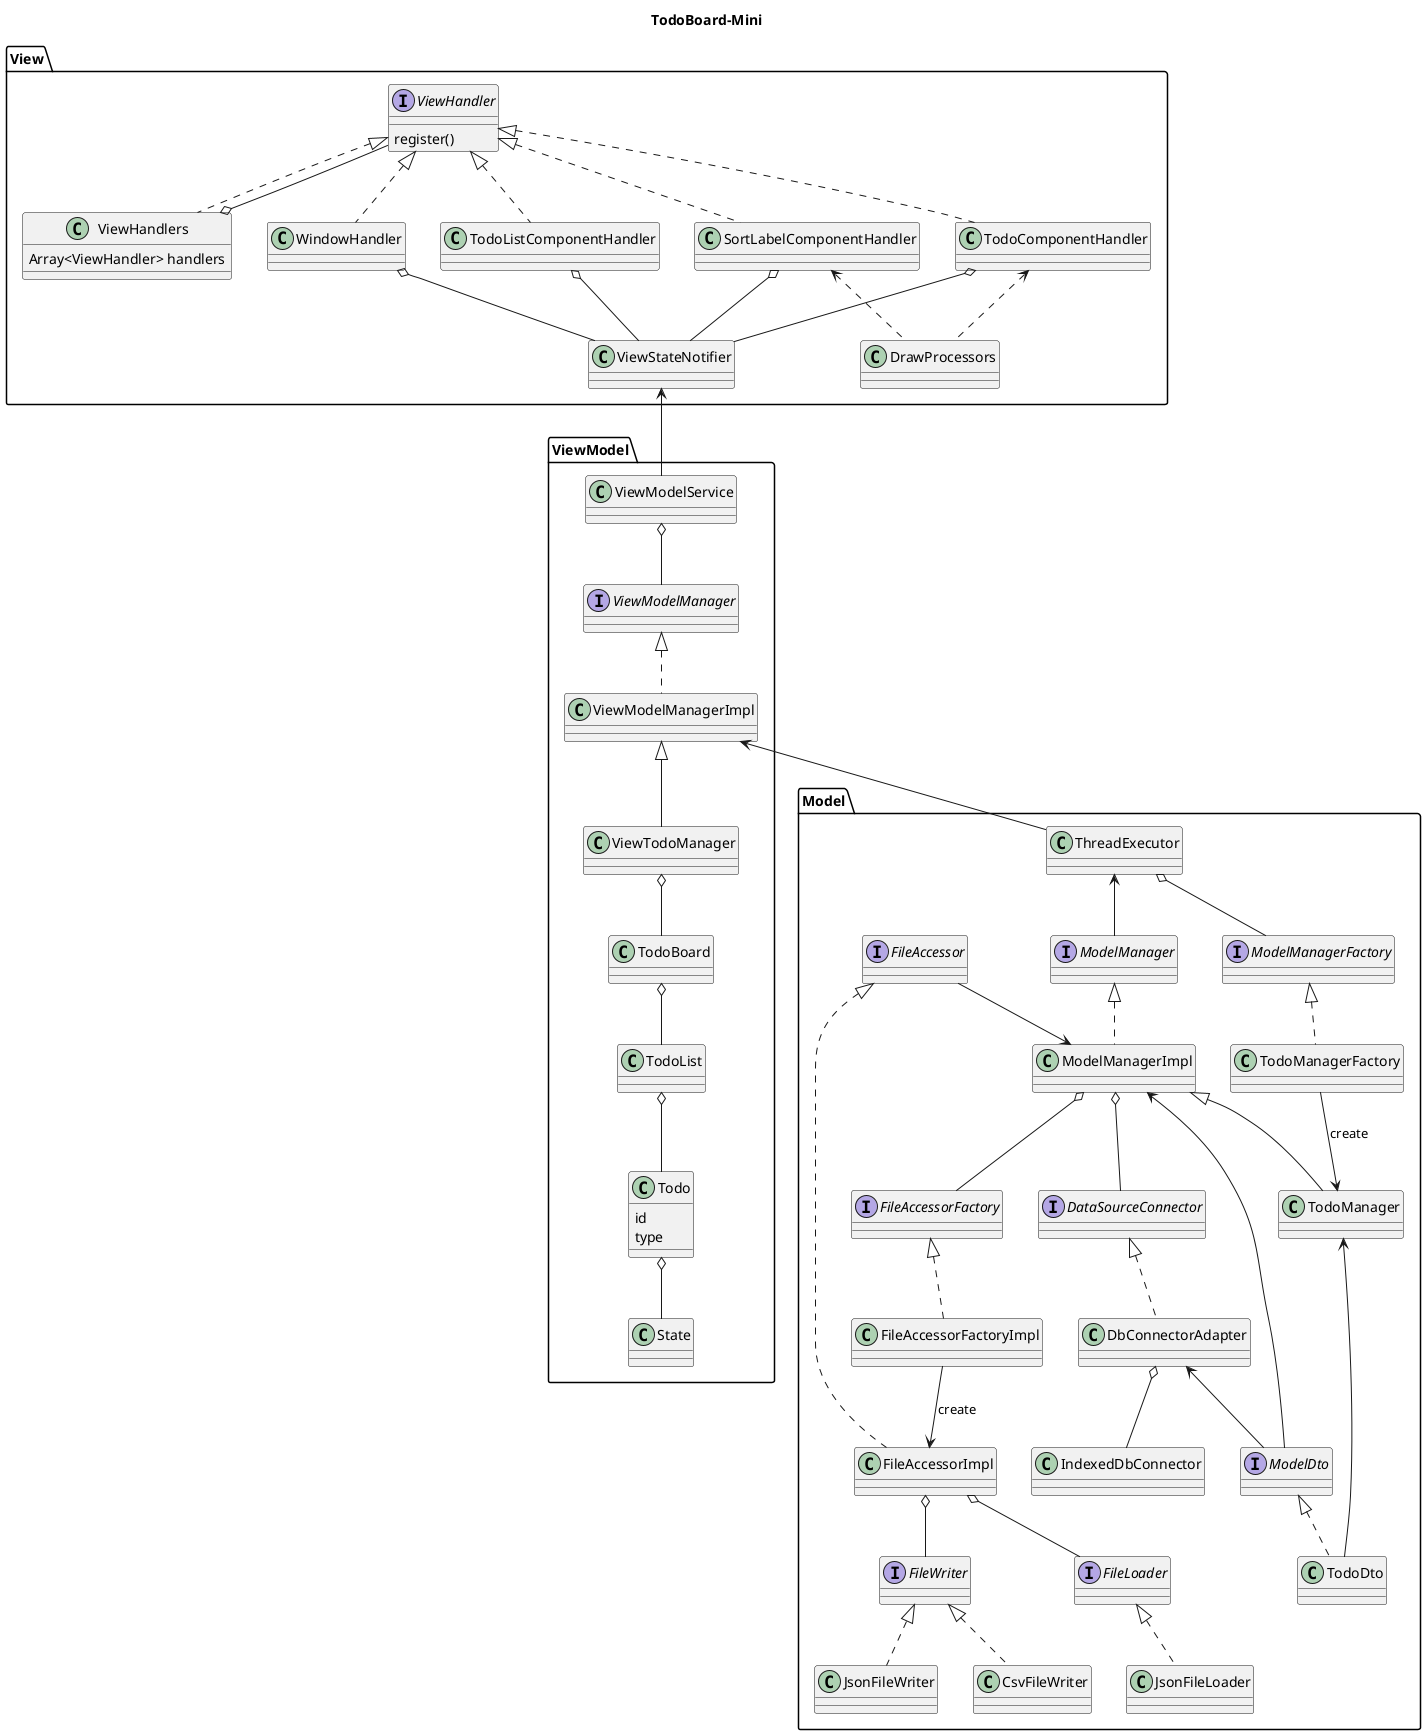 @startuml
title TodoBoard-Mini

package "View" {
  interface ViewHandler {
    register()
  }

  class ViewHandlers  implements ViewHandler {
    Array<ViewHandler> handlers
  }
  class WindowHandler implements ViewHandler
  class TodoComponentHandler implements ViewHandler
  class TodoListComponentHandler implements ViewHandler
  class SortLabelComponentHandler implements ViewHandler
  class DrawProcessors

  ViewHandlers o-- ViewHandler
  WindowHandler o-- ViewStateNotifier
  TodoComponentHandler o-- ViewStateNotifier
  TodoListComponentHandler o-- ViewStateNotifier
  SortLabelComponentHandler o-- ViewStateNotifier

  TodoComponentHandler <.. DrawProcessors
  SortLabelComponentHandler <.. DrawProcessors
}

package "ViewModel" {
  ViewStateNotifier <-- ViewModelService

  class Todo {
    id
    type
  }
  class State
  class ViewModelService
  interface ViewModelManager
  class ViewModelManagerImpl
  class ViewTodoManager
  ViewModelService o-- ViewModelManager
  ViewModelManager <|.. ViewModelManagerImpl
  ViewModelManagerImpl <|-- ViewTodoManager
  ViewTodoManager o-- TodoBoard
  TodoBoard o-- TodoList
  TodoList o-- Todo
  Todo o-- State
}

' ViewTodoManager --> ModelManager

package "Model" {
  class ThreadExecutor
  ViewModelManagerImpl <-- ThreadExecutor
  ThreadExecutor o-- ModelManagerFactory
  ThreadExecutor <-- ModelManager

  interface ModelManager
  interface ModelManagerFactory
  interface ModelDto
  class ModelManagerImpl
  class TodoManager
  class TodoManagerFactory
  class TodoDto
  ModelManager <|.. ModelManagerImpl
  ModelManagerImpl <|-- TodoManager
  ModelManagerFactory <|.. TodoManagerFactory
  ModelDto <|.. TodoDto
  TodoManager <-- TodoDto
  ModelManagerImpl <-- ModelDto
  TodoManagerFactory --> TodoManager : create

  ModelManagerImpl o-- DataSourceConnector
  ModelManagerImpl o-- FileAccessorFactory
  DbConnectorAdapter <-- ModelDto

  interface DataSourceConnector
  class DbConnectorAdapter
  class IndexedDbConnector
  DataSourceConnector <|.. DbConnectorAdapter
  DbConnectorAdapter o-- IndexedDbConnector

  FileAccessor --> ModelManagerImpl

  interface FileAccessorFactory
  class FileAccessorFactoryImpl
  interface FileWriter
  interface FileLoader
  interface FileAccessor
  FileAccessorFactory <|.. FileAccessorFactoryImpl
  FileAccessorFactoryImpl --> FileAccessorImpl : create
  FileAccessor <|.. FileAccessorImpl
  FileAccessorImpl o-- FileWriter
  FileAccessorImpl o-- FileLoader
  FileWriter <|.. CsvFileWriter
  FileWriter <|.. JsonFileWriter
  FileLoader <|.. JsonFileLoader
}
@enduml
